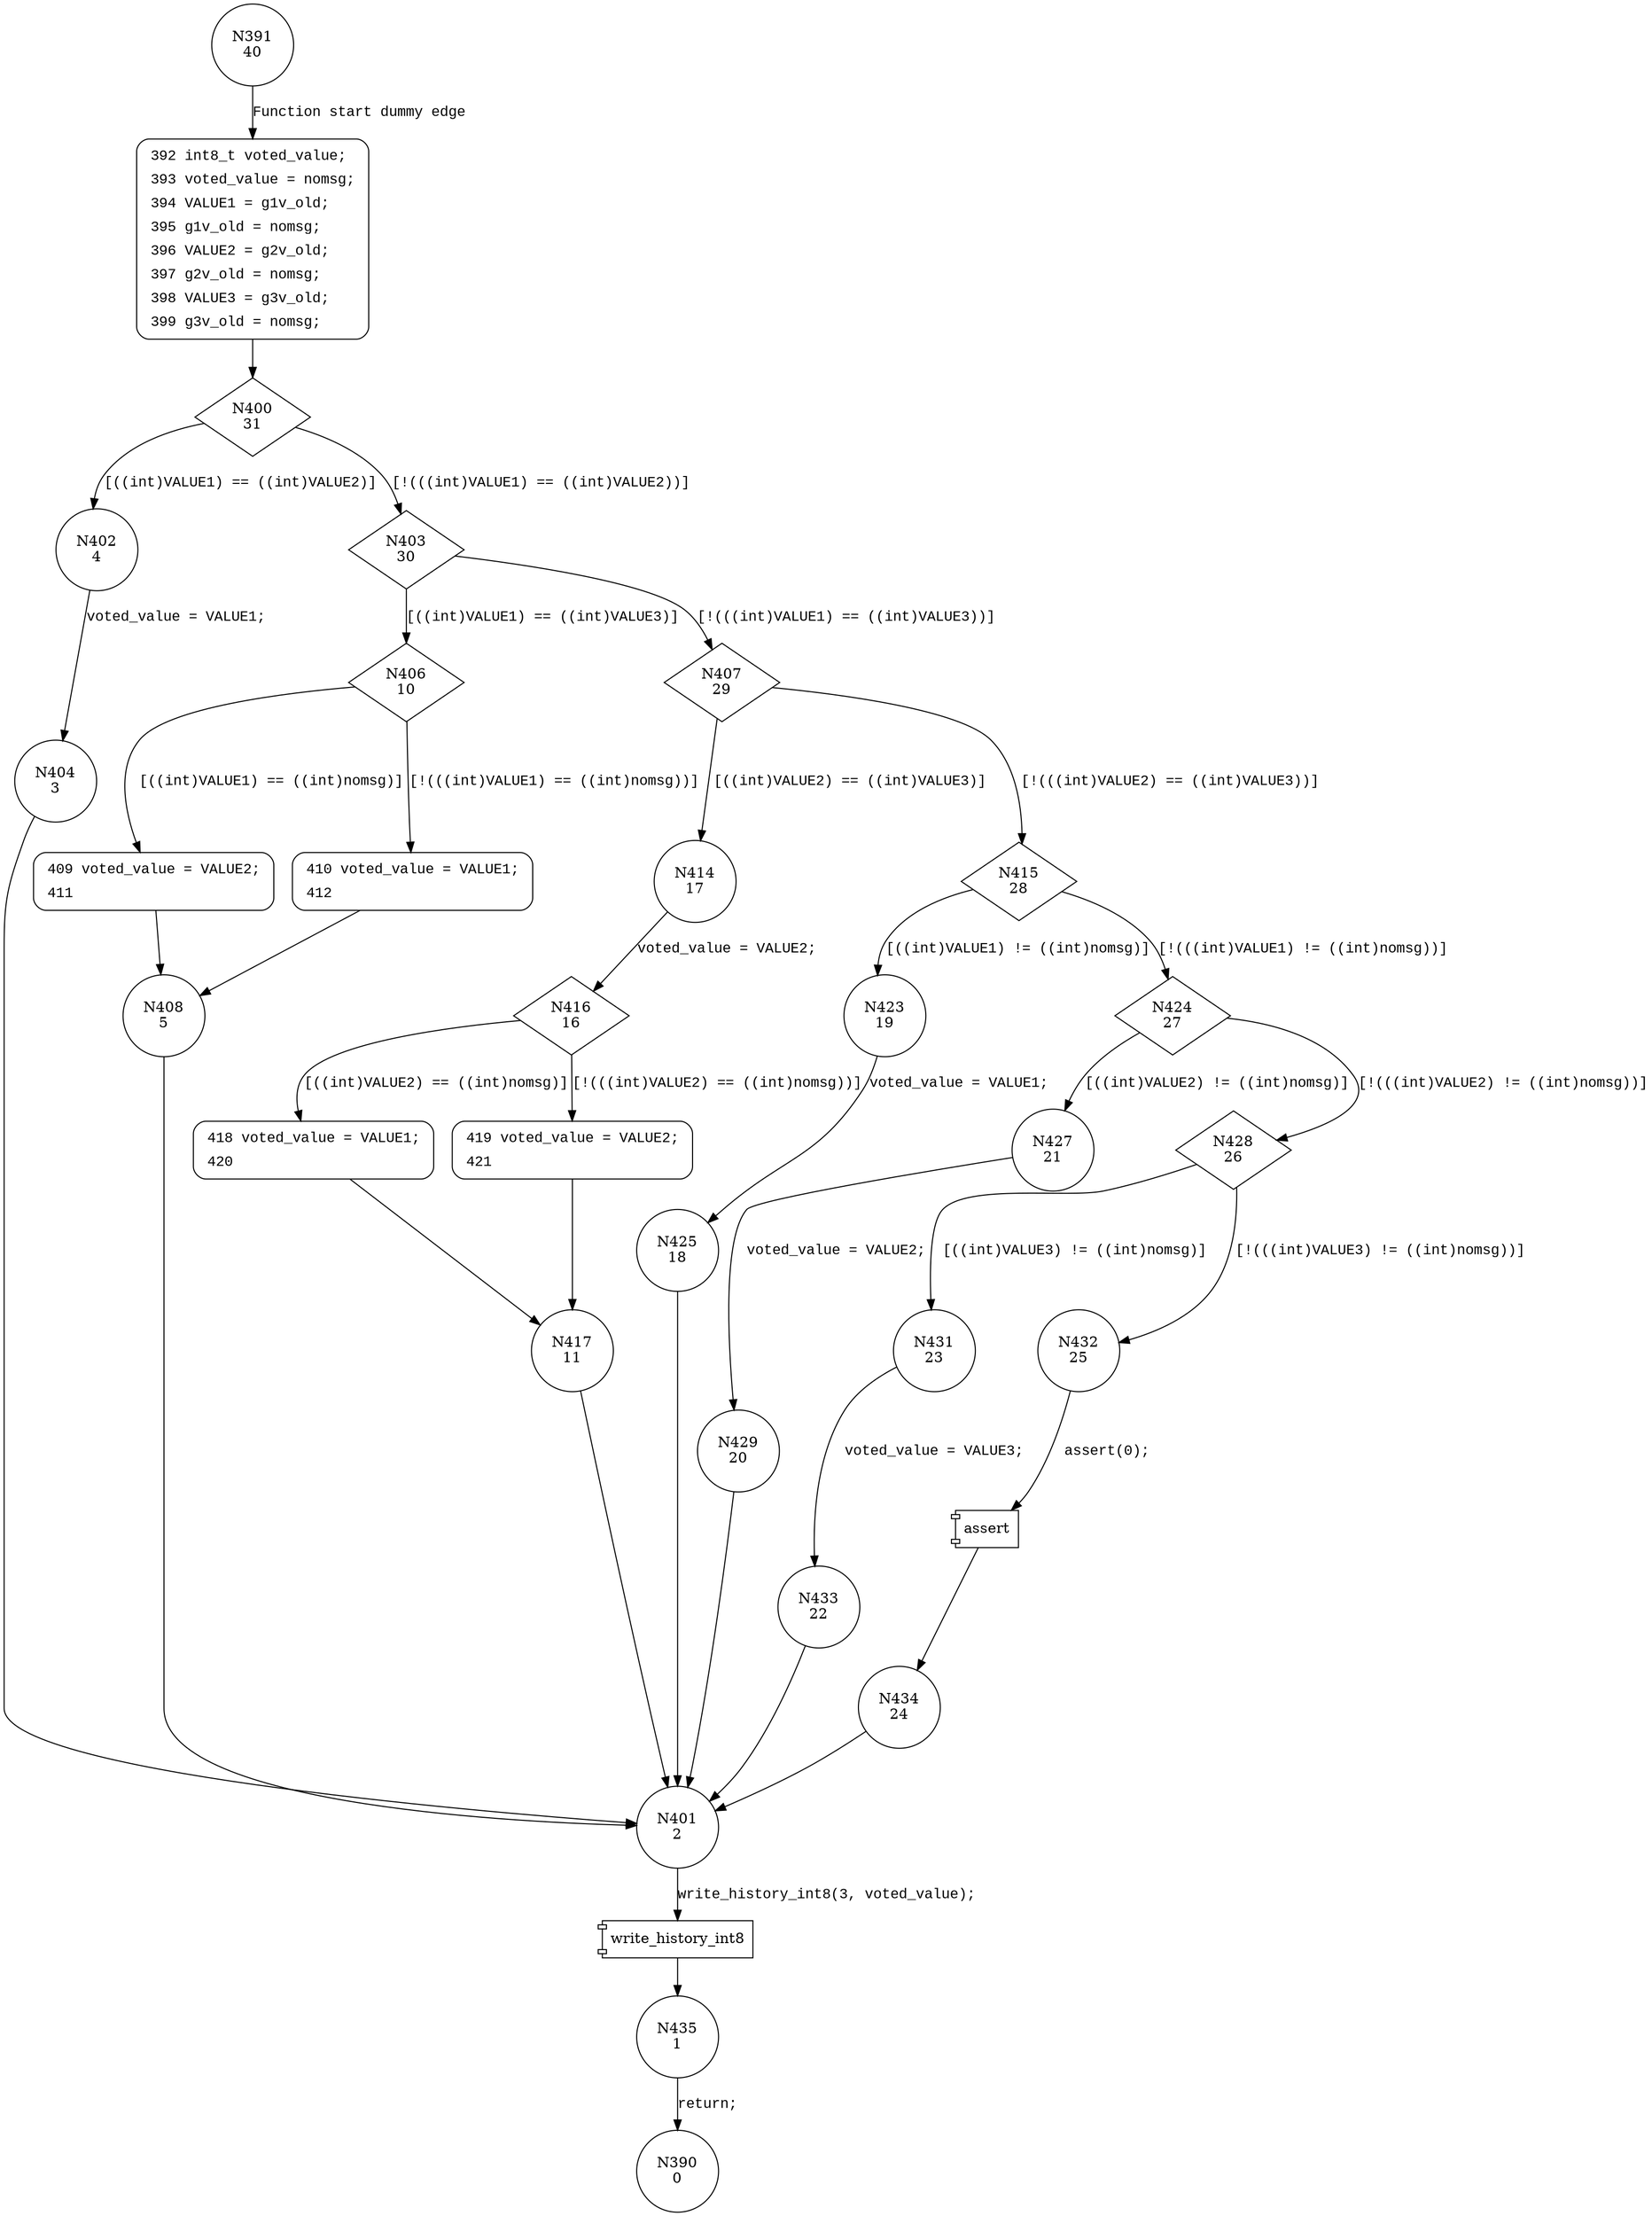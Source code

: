 digraph voter {
391 [shape="circle" label="N391\n40"]
392 [shape="circle" label="N392\n39"]
400 [shape="diamond" label="N400\n31"]
402 [shape="circle" label="N402\n4"]
403 [shape="diamond" label="N403\n30"]
406 [shape="diamond" label="N406\n10"]
407 [shape="diamond" label="N407\n29"]
414 [shape="circle" label="N414\n17"]
415 [shape="diamond" label="N415\n28"]
423 [shape="circle" label="N423\n19"]
424 [shape="diamond" label="N424\n27"]
427 [shape="circle" label="N427\n21"]
428 [shape="diamond" label="N428\n26"]
431 [shape="circle" label="N431\n23"]
432 [shape="circle" label="N432\n25"]
434 [shape="circle" label="N434\n24"]
401 [shape="circle" label="N401\n2"]
435 [shape="circle" label="N435\n1"]
433 [shape="circle" label="N433\n22"]
429 [shape="circle" label="N429\n20"]
425 [shape="circle" label="N425\n18"]
416 [shape="diamond" label="N416\n16"]
418 [shape="circle" label="N418\n13"]
419 [shape="circle" label="N419\n15"]
417 [shape="circle" label="N417\n11"]
409 [shape="circle" label="N409\n7"]
410 [shape="circle" label="N410\n9"]
408 [shape="circle" label="N408\n5"]
404 [shape="circle" label="N404\n3"]
390 [shape="circle" label="N390\n0"]
392 [style="filled,bold" penwidth="1" fillcolor="white" fontname="Courier New" shape="Mrecord" label=<<table border="0" cellborder="0" cellpadding="3" bgcolor="white"><tr><td align="right">392</td><td align="left">int8_t voted_value;</td></tr><tr><td align="right">393</td><td align="left">voted_value = nomsg;</td></tr><tr><td align="right">394</td><td align="left">VALUE1 = g1v_old;</td></tr><tr><td align="right">395</td><td align="left">g1v_old = nomsg;</td></tr><tr><td align="right">396</td><td align="left">VALUE2 = g2v_old;</td></tr><tr><td align="right">397</td><td align="left">g2v_old = nomsg;</td></tr><tr><td align="right">398</td><td align="left">VALUE3 = g3v_old;</td></tr><tr><td align="right">399</td><td align="left">g3v_old = nomsg;</td></tr></table>>]
392 -> 400[label=""]
419 [style="filled,bold" penwidth="1" fillcolor="white" fontname="Courier New" shape="Mrecord" label=<<table border="0" cellborder="0" cellpadding="3" bgcolor="white"><tr><td align="right">419</td><td align="left">voted_value = VALUE2;</td></tr><tr><td align="right">421</td><td align="left"></td></tr></table>>]
419 -> 417[label=""]
418 [style="filled,bold" penwidth="1" fillcolor="white" fontname="Courier New" shape="Mrecord" label=<<table border="0" cellborder="0" cellpadding="3" bgcolor="white"><tr><td align="right">418</td><td align="left">voted_value = VALUE1;</td></tr><tr><td align="right">420</td><td align="left"></td></tr></table>>]
418 -> 417[label=""]
410 [style="filled,bold" penwidth="1" fillcolor="white" fontname="Courier New" shape="Mrecord" label=<<table border="0" cellborder="0" cellpadding="3" bgcolor="white"><tr><td align="right">410</td><td align="left">voted_value = VALUE1;</td></tr><tr><td align="right">412</td><td align="left"></td></tr></table>>]
410 -> 408[label=""]
409 [style="filled,bold" penwidth="1" fillcolor="white" fontname="Courier New" shape="Mrecord" label=<<table border="0" cellborder="0" cellpadding="3" bgcolor="white"><tr><td align="right">409</td><td align="left">voted_value = VALUE2;</td></tr><tr><td align="right">411</td><td align="left"></td></tr></table>>]
409 -> 408[label=""]
391 -> 392 [label="Function start dummy edge" fontname="Courier New"]
400 -> 402 [label="[((int)VALUE1) == ((int)VALUE2)]" fontname="Courier New"]
400 -> 403 [label="[!(((int)VALUE1) == ((int)VALUE2))]" fontname="Courier New"]
403 -> 406 [label="[((int)VALUE1) == ((int)VALUE3)]" fontname="Courier New"]
403 -> 407 [label="[!(((int)VALUE1) == ((int)VALUE3))]" fontname="Courier New"]
407 -> 414 [label="[((int)VALUE2) == ((int)VALUE3)]" fontname="Courier New"]
407 -> 415 [label="[!(((int)VALUE2) == ((int)VALUE3))]" fontname="Courier New"]
415 -> 423 [label="[((int)VALUE1) != ((int)nomsg)]" fontname="Courier New"]
415 -> 424 [label="[!(((int)VALUE1) != ((int)nomsg))]" fontname="Courier New"]
424 -> 427 [label="[((int)VALUE2) != ((int)nomsg)]" fontname="Courier New"]
424 -> 428 [label="[!(((int)VALUE2) != ((int)nomsg))]" fontname="Courier New"]
428 -> 431 [label="[((int)VALUE3) != ((int)nomsg)]" fontname="Courier New"]
428 -> 432 [label="[!(((int)VALUE3) != ((int)nomsg))]" fontname="Courier New"]
100041 [shape="component" label="assert"]
432 -> 100041 [label="assert(0);" fontname="Courier New"]
100041 -> 434 [label="" fontname="Courier New"]
100042 [shape="component" label="write_history_int8"]
401 -> 100042 [label="write_history_int8(3, voted_value);" fontname="Courier New"]
100042 -> 435 [label="" fontname="Courier New"]
431 -> 433 [label="voted_value = VALUE3;" fontname="Courier New"]
427 -> 429 [label="voted_value = VALUE2;" fontname="Courier New"]
423 -> 425 [label="voted_value = VALUE1;" fontname="Courier New"]
414 -> 416 [label="voted_value = VALUE2;" fontname="Courier New"]
416 -> 418 [label="[((int)VALUE2) == ((int)nomsg)]" fontname="Courier New"]
416 -> 419 [label="[!(((int)VALUE2) == ((int)nomsg))]" fontname="Courier New"]
417 -> 401 [label="" fontname="Courier New"]
406 -> 409 [label="[((int)VALUE1) == ((int)nomsg)]" fontname="Courier New"]
406 -> 410 [label="[!(((int)VALUE1) == ((int)nomsg))]" fontname="Courier New"]
408 -> 401 [label="" fontname="Courier New"]
402 -> 404 [label="voted_value = VALUE1;" fontname="Courier New"]
434 -> 401 [label="" fontname="Courier New"]
435 -> 390 [label="return;" fontname="Courier New"]
433 -> 401 [label="" fontname="Courier New"]
429 -> 401 [label="" fontname="Courier New"]
425 -> 401 [label="" fontname="Courier New"]
404 -> 401 [label="" fontname="Courier New"]
}